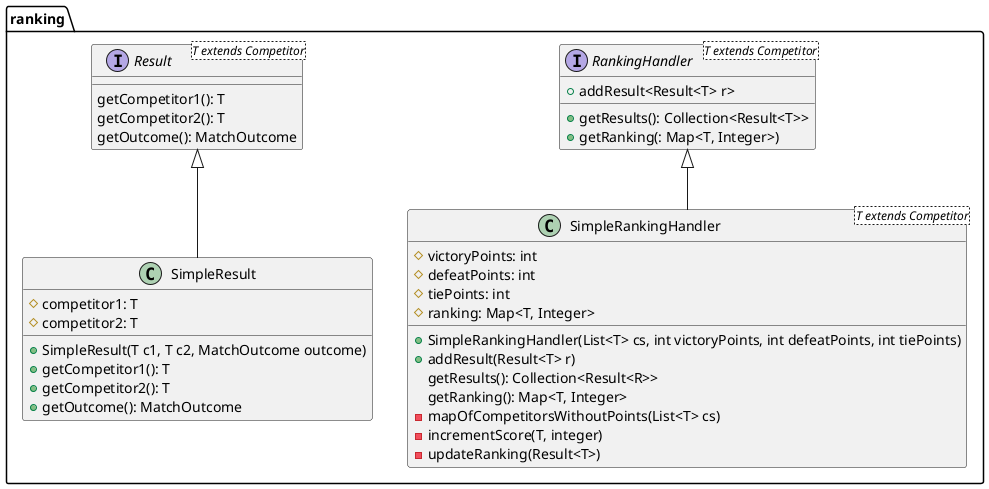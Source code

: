 @startuml ranking

package ranking {
    interface RankingHandler<T extends Competitor> {
        +addResult<Result<T> r>
        +getResults(): Collection<Result<T>>
        +getRanking(: Map<T, Integer>)
    }

    class SimpleRankingHandler<T extends Competitor> {
        #victoryPoints: int
        #defeatPoints: int
        #tiePoints: int
        #ranking: Map<T, Integer>
        +SimpleRankingHandler(List<T> cs, int victoryPoints, int defeatPoints, int tiePoints)
        +addResult(Result<T> r)
        getResults(): Collection<Result<R>>
        getRanking(): Map<T, Integer>
        -mapOfCompetitorsWithoutPoints(List<T> cs)
        -incrementScore(T, integer)
        -updateRanking(Result<T>)
    }

    interface Result<T extends Competitor> {
        getCompetitor1(): T
        getCompetitor2(): T
        getOutcome(): MatchOutcome
    }

    class SimpleResult {
        #competitor1: T
        #competitor2: T
        +SimpleResult(T c1, T c2, MatchOutcome outcome)
        +getCompetitor1(): T
        +getCompetitor2(): T
        +getOutcome(): MatchOutcome

    }

    RankingHandler <|-- SimpleRankingHandler
    Result <|-- SimpleResult
}

@enduml